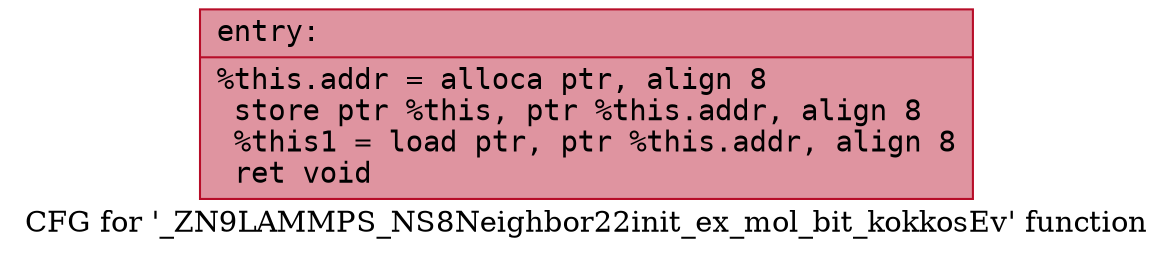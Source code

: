 digraph "CFG for '_ZN9LAMMPS_NS8Neighbor22init_ex_mol_bit_kokkosEv' function" {
	label="CFG for '_ZN9LAMMPS_NS8Neighbor22init_ex_mol_bit_kokkosEv' function";

	Node0x5563be147120 [shape=record,color="#b70d28ff", style=filled, fillcolor="#b70d2870" fontname="Courier",label="{entry:\l|  %this.addr = alloca ptr, align 8\l  store ptr %this, ptr %this.addr, align 8\l  %this1 = load ptr, ptr %this.addr, align 8\l  ret void\l}"];
}
